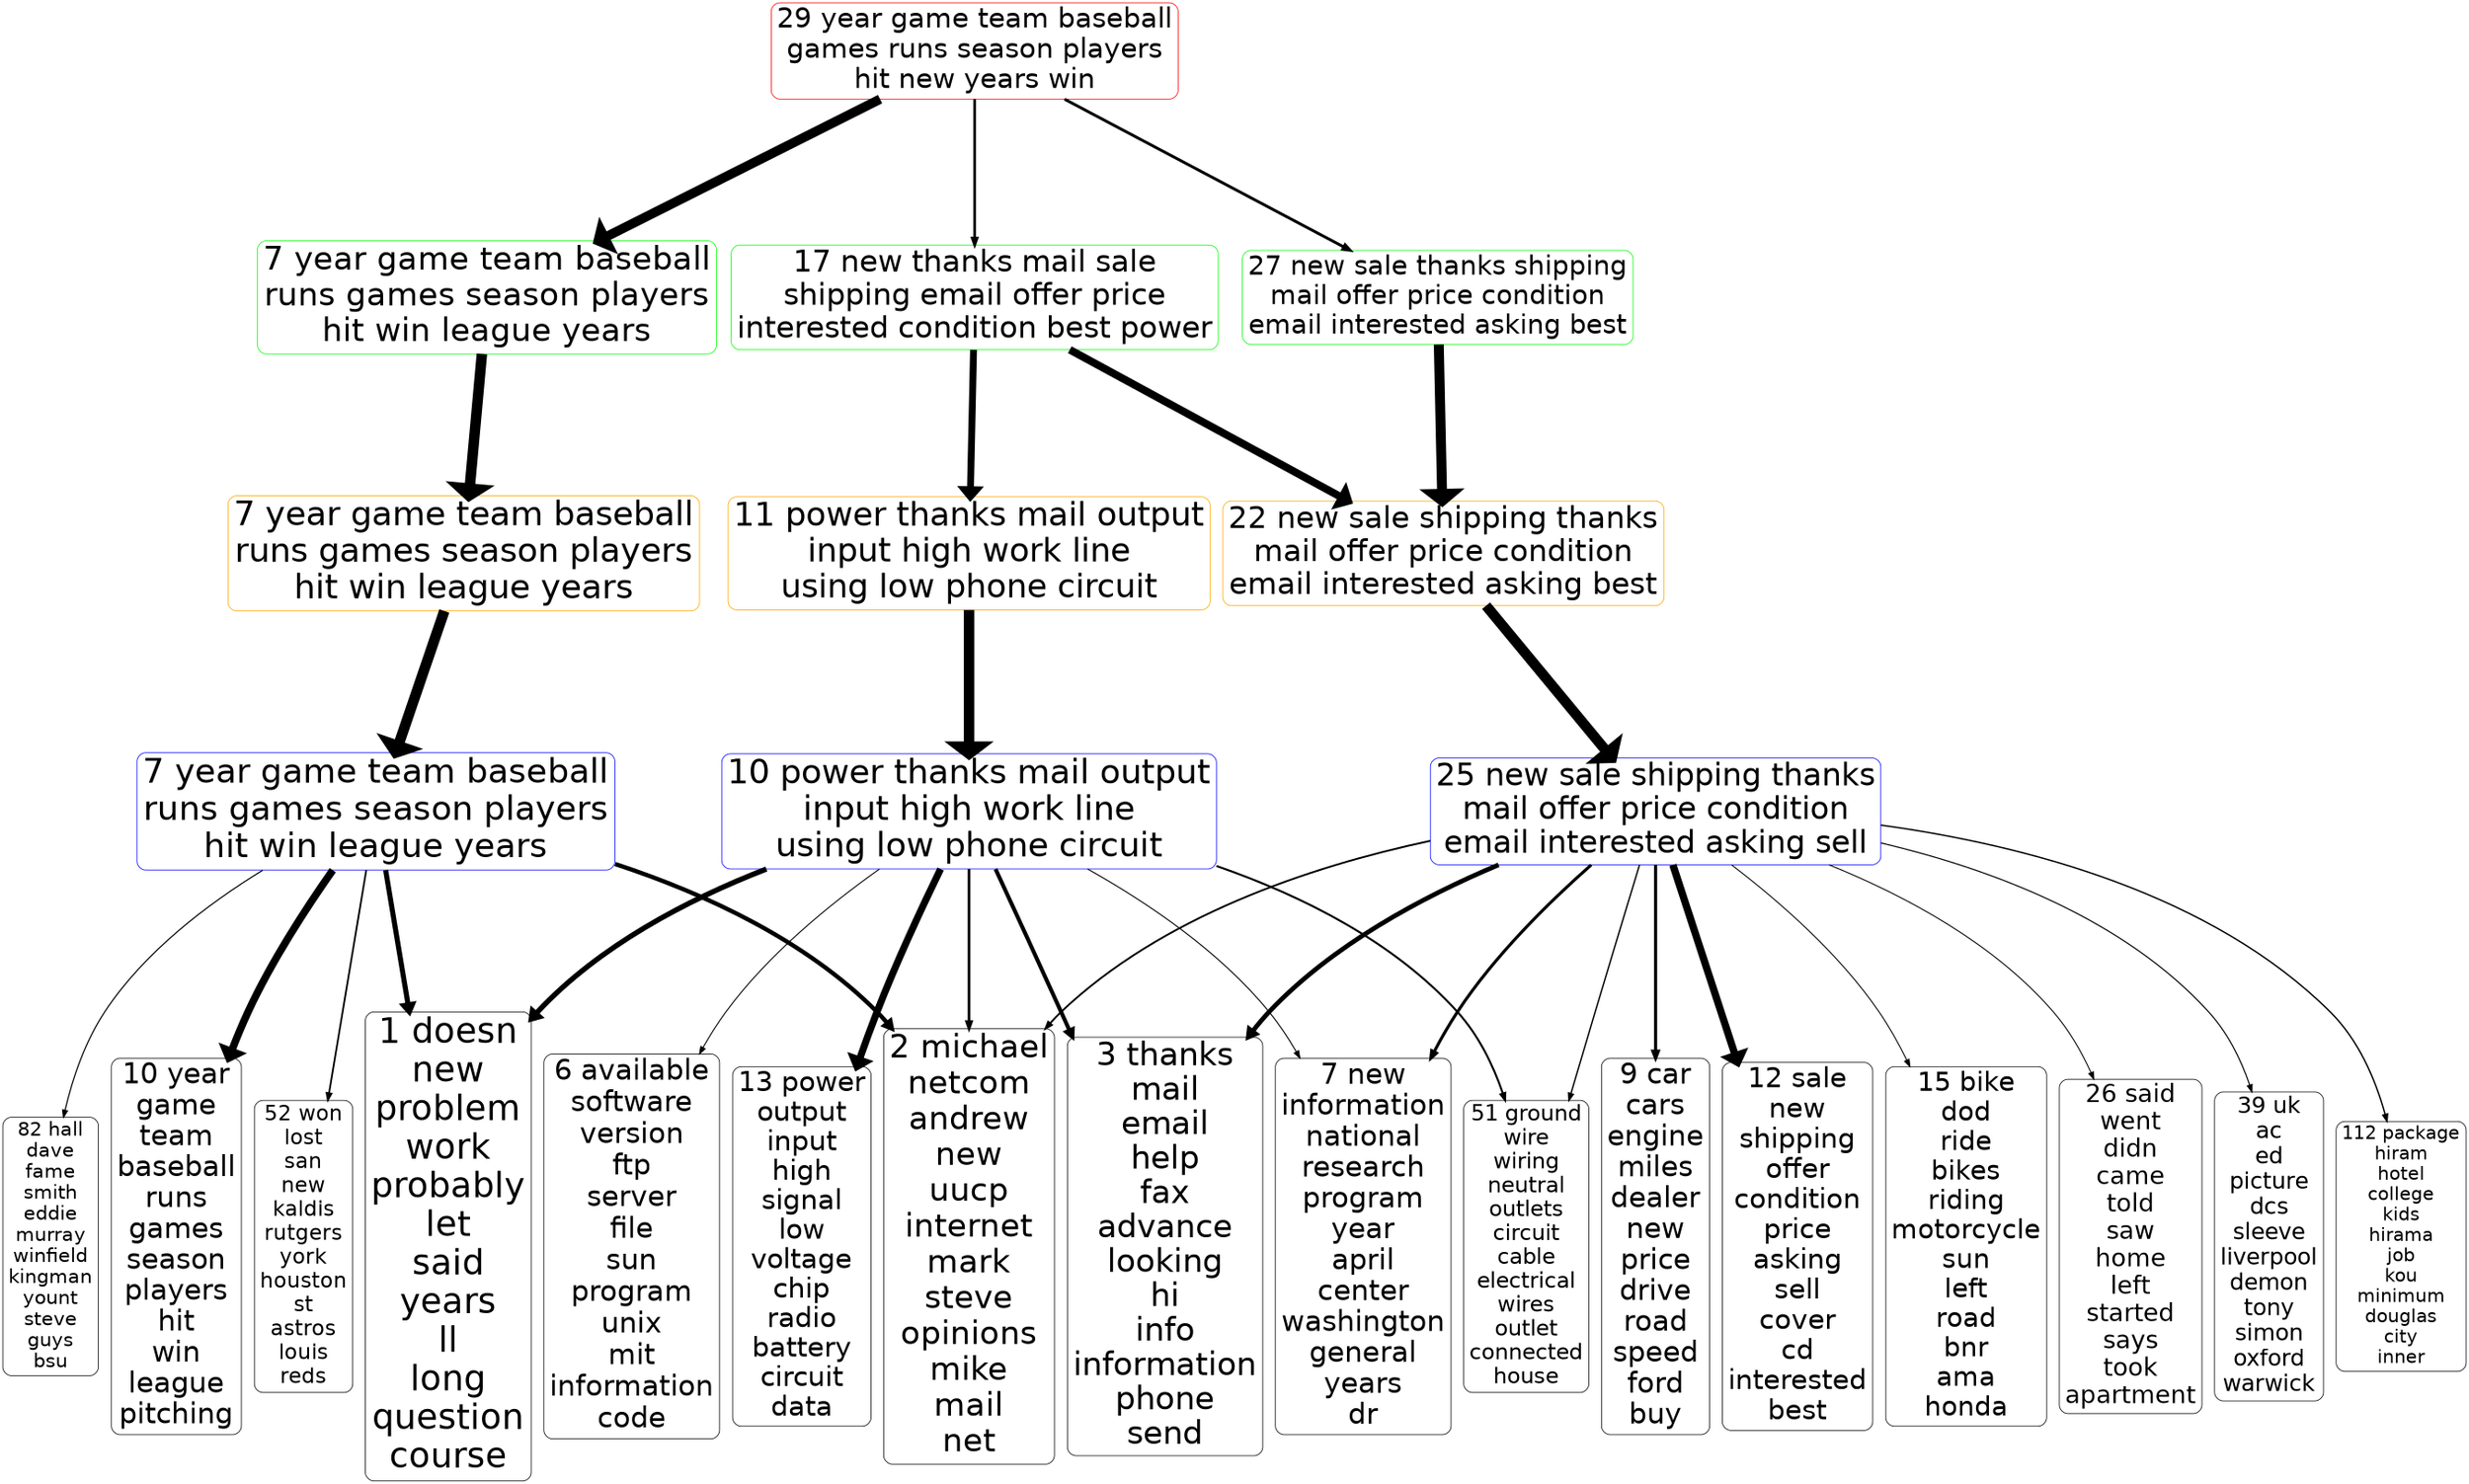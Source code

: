 digraph G {
size="18,18!";ranksep=4; ratio = auto; layers="1:2:3:4:5";
graph [fontname = "helvetica"];node [fontname = "helvetica"];edge [fontname = "helvetica"];ranksep=2.8;
"5_29" [ rank =5,fontsize =38.9451, shape=box, style="rounded", color=red, label="29 year game team baseball
games runs season players
hit new years win"]
"5_29" -> "4_7" [penwidth=13.3936,dir=forward]
"4_7" [rank =6,fontsize =46.0706, shape=box, style="rounded", color=green,label="7 year game team baseball
runs games season players
hit win league years"]
"5_29" -> "4_17" [penwidth=3.7269,dir=forward]
"4_17" [rank =6,fontsize =42.3335, shape=box, style="rounded", color=green,label="17 new thanks mail sale
shipping email offer price
interested condition best power"]
"5_29" -> "4_27" [penwidth=4.1043,dir=forward]
"4_27" [rank =6,fontsize =38.1314, shape=box, style="rounded", color=green,label="27 new sale thanks shipping
mail offer price condition
email interested asking best"]
"4_7" [ rank =4,fontsize =46.0706, shape=box, style="rounded", color=green, label="7 year game team baseball
runs games season players
hit win league years"]
"4_7" -> "3_7" [penwidth=14.9261,dir=forward]
"3_7" [rank =5,fontsize =47.5897, shape=box, style="rounded", color=orange,label="7 year game team baseball
runs games season players
hit win league years"]
"3_7" [ rank =3,fontsize =47.5897, shape=box, style="rounded", color=orange, label="7 year game team baseball
runs games season players
hit win league years"]
"3_7" -> "2_7" [penwidth=14.9393,dir=forward]
"2_7" [rank =4,fontsize =48.2896, shape=box, style="rounded", color=blue,label="7 year game team baseball
runs games season players
hit win league years"]
"2_7" [ rank =2,fontsize =48.2896, shape=box, style="rounded", color=blue, label="7 year game team baseball
runs games season players
hit win league years"]
"2_7" -> "1_1" [penwidth=7.2144,dir=forward]
"1_1" [rank =3,fontsize =50, shape=box, style="rounded", color=black,label="1 doesn
new
problem
work
probably
let
said
years
ll
long
question
course"]
"2_7" -> "1_2" [penwidth=6.153,dir=forward]
"1_2" [rank =3,fontsize =46.1741, shape=box, style="rounded", color=black,label="2 michael
netcom
andrew
new
uucp
internet
mark
steve
opinions
mike
mail
net"]
"2_7" -> "1_10" [penwidth=10.6512,dir=forward]
"1_10" [rank =3,fontsize =39.7848, shape=box, style="rounded", color=black,label="10 year
game
team
baseball
runs
games
season
players
hit
win
league
pitching"]
"2_7" -> "1_52" [penwidth=2.4878,dir=forward]
"1_52" [rank =3,fontsize =30.4967, shape=box, style="rounded", color=black,label="52 won
lost
san
new
kaldis
rutgers
york
houston
st
astros
louis
reds"]
"2_7" -> "1_82" [penwidth=1.5992,dir=forward]
"1_82" [rank =3,fontsize =27.5562, shape=box, style="rounded", color=black,label="82 hall
dave
fame
smith
eddie
murray
winfield
kingman
yount
steve
guys
bsu"]
"4_17" [ rank =4,fontsize =42.3335, shape=box, style="rounded", color=green, label="17 new thanks mail sale
shipping email offer price
interested condition best power"]
"4_17" -> "3_11" [penwidth=9.7498,dir=forward]
"3_11" [rank =5,fontsize =46.34, shape=box, style="rounded", color=orange,label="11 power thanks mail output
input high work line
using low phone circuit"]
"4_17" -> "3_22" [penwidth=10.9459,dir=forward]
"3_22" [rank =5,fontsize =43.1058, shape=box, style="rounded", color=orange,label="22 new sale shipping thanks
mail offer price condition
email interested asking best"]
"3_11" [ rank =3,fontsize =46.34, shape=box, style="rounded", color=orange, label="11 power thanks mail output
input high work line
using low phone circuit"]
"3_11" -> "2_10" [penwidth=14.9676,dir=forward]
"2_10" [rank =4,fontsize =47.5289, shape=box, style="rounded", color=blue,label="10 power thanks mail output
input high work line
using low phone circuit"]
"2_10" [ rank =2,fontsize =47.5289, shape=box, style="rounded", color=blue, label="10 power thanks mail output
input high work line
using low phone circuit"]
"2_10" -> "1_1" [penwidth=7.4733,dir=forward]
"1_1" [rank =3,fontsize =50, shape=box, style="rounded", color=black,label="1 doesn
new
problem
work
probably
let
said
years
ll
long
question
course"]
"2_10" -> "1_2" [penwidth=3.8111,dir=forward]
"1_2" [rank =3,fontsize =46.1741, shape=box, style="rounded", color=black,label="2 michael
netcom
andrew
new
uucp
internet
mark
steve
opinions
mike
mail
net"]
"2_10" -> "1_3" [penwidth=5.6776,dir=forward]
"1_3" [rank =3,fontsize =44.9965, shape=box, style="rounded", color=black,label="3 thanks
mail
email
help
fax
advance
looking
hi
info
information
phone
send"]
"2_10" -> "1_6" [penwidth=1.416,dir=forward]
"1_6" [rank =3,fontsize =40.6629, shape=box, style="rounded", color=black,label="6 available
software
version
ftp
server
file
sun
program
unix
mit
information
code"]
"2_10" -> "1_7" [penwidth=1.4515,dir=forward]
"1_7" [rank =3,fontsize =40.4508, shape=box, style="rounded", color=black,label="7 new
information
national
research
program
year
april
center
washington
general
years
dr"]
"2_10" -> "1_13" [penwidth=10.0266,dir=forward]
"1_13" [rank =3,fontsize =38.6139, shape=box, style="rounded", color=black,label="13 power
output
input
high
signal
low
voltage
chip
radio
battery
circuit
data"]
"2_10" -> "1_51" [penwidth=2.8542,dir=forward]
"1_51" [rank =3,fontsize =30.9828, shape=box, style="rounded", color=black,label="51 ground
wire
wiring
neutral
outlets
circuit
cable
electrical
wires
outlet
connected
house"]
"3_22" [ rank =3,fontsize =43.1058, shape=box, style="rounded", color=orange, label="22 new sale shipping thanks
mail offer price condition
email interested asking best"]
"3_22" -> "2_25" [penwidth=14.7368,dir=forward]
"2_25" [rank =4,fontsize =43.6507, shape=box, style="rounded", color=blue,label="25 new sale shipping thanks
mail offer price condition
email interested asking sell"]
"2_25" [ rank =2,fontsize =43.6507, shape=box, style="rounded", color=blue, label="25 new sale shipping thanks
mail offer price condition
email interested asking sell"]
"2_25" -> "1_2" [penwidth=2.6175,dir=forward]
"1_2" [rank =3,fontsize =46.1741, shape=box, style="rounded", color=black,label="2 michael
netcom
andrew
new
uucp
internet
mark
steve
opinions
mike
mail
net"]
"2_25" -> "1_3" [penwidth=6.6269,dir=forward]
"1_3" [rank =3,fontsize =44.9965, shape=box, style="rounded", color=black,label="3 thanks
mail
email
help
fax
advance
looking
hi
info
information
phone
send"]
"2_25" -> "1_7" [penwidth=4.3591,dir=forward]
"1_7" [rank =3,fontsize =40.4508, shape=box, style="rounded", color=black,label="7 new
information
national
research
program
year
april
center
washington
general
years
dr"]
"2_25" -> "1_9" [penwidth=4.4403,dir=forward]
"1_9" [rank =3,fontsize =40.0639, shape=box, style="rounded", color=black,label="9 car
cars
engine
miles
dealer
new
price
drive
road
speed
ford
buy"]
"2_25" -> "1_12" [penwidth=10.5016,dir=forward]
"1_12" [rank =3,fontsize =39.1159, shape=box, style="rounded", color=black,label="12 sale
new
shipping
offer
condition
price
asking
sell
cover
cd
interested
best"]
"2_25" -> "1_15" [penwidth=1.3965,dir=forward]
"1_15" [rank =3,fontsize =38.2102, shape=box, style="rounded", color=black,label="15 bike
dod
ride
bikes
riding
motorcycle
sun
left
road
bnr
ama
honda"]
"2_25" -> "1_26" [penwidth=1.3965,dir=forward]
"1_26" [rank =3,fontsize =35.2628, shape=box, style="rounded", color=black,label="26 said
went
didn
came
told
saw
home
left
started
says
took
apartment"]
"2_25" -> "1_39" [penwidth=1.5687,dir=forward]
"1_39" [rank =3,fontsize =32.2729, shape=box, style="rounded", color=black,label="39 uk
ac
ed
picture
dcs
sleeve
liverpool
demon
tony
simon
oxford
warwick"]
"2_25" -> "1_51" [penwidth=1.9724,dir=forward]
"1_51" [rank =3,fontsize =30.9828, shape=box, style="rounded", color=black,label="51 ground
wire
wiring
neutral
outlets
circuit
cable
electrical
wires
outlet
connected
house"]
"2_25" -> "1_112" [penwidth=1.9981,dir=forward]
"1_112" [rank =3,fontsize =26.2961, shape=box, style="rounded", color=black,label="112 package
hiram
hotel
college
kids
hirama
job
kou
minimum
douglas
city
inner"]
"4_27" [ rank =4,fontsize =38.1314, shape=box, style="rounded", color=green, label="27 new sale thanks shipping
mail offer price condition
email interested asking best"]
"4_27" -> "3_22" [penwidth=14.12,dir=forward]
"3_22" [rank =5,fontsize =43.1058, shape=box, style="rounded", color=orange,label="22 new sale shipping thanks
mail offer price condition
email interested asking best"]
"3_22" [ rank =3,fontsize =43.1058, shape=box, style="rounded", color=orange, label="22 new sale shipping thanks
mail offer price condition
email interested asking best"]
"2_25" [rank =4,fontsize =43.6507, shape=box, style="rounded", color=blue,label="25 new sale shipping thanks
mail offer price condition
email interested asking sell"]
"2_25" [ rank =2,fontsize =43.6507, shape=box, style="rounded", color=blue, label="25 new sale shipping thanks
mail offer price condition
email interested asking sell"]
"1_2" [rank =3,fontsize =46.1741, shape=box, style="rounded", color=black,label="2 michael
netcom
andrew
new
uucp
internet
mark
steve
opinions
mike
mail
net"]
"1_3" [rank =3,fontsize =44.9965, shape=box, style="rounded", color=black,label="3 thanks
mail
email
help
fax
advance
looking
hi
info
information
phone
send"]
"1_7" [rank =3,fontsize =40.4508, shape=box, style="rounded", color=black,label="7 new
information
national
research
program
year
april
center
washington
general
years
dr"]
"1_9" [rank =3,fontsize =40.0639, shape=box, style="rounded", color=black,label="9 car
cars
engine
miles
dealer
new
price
drive
road
speed
ford
buy"]
"1_12" [rank =3,fontsize =39.1159, shape=box, style="rounded", color=black,label="12 sale
new
shipping
offer
condition
price
asking
sell
cover
cd
interested
best"]
"1_15" [rank =3,fontsize =38.2102, shape=box, style="rounded", color=black,label="15 bike
dod
ride
bikes
riding
motorcycle
sun
left
road
bnr
ama
honda"]
"1_26" [rank =3,fontsize =35.2628, shape=box, style="rounded", color=black,label="26 said
went
didn
came
told
saw
home
left
started
says
took
apartment"]
"1_39" [rank =3,fontsize =32.2729, shape=box, style="rounded", color=black,label="39 uk
ac
ed
picture
dcs
sleeve
liverpool
demon
tony
simon
oxford
warwick"]
"1_51" [rank =3,fontsize =30.9828, shape=box, style="rounded", color=black,label="51 ground
wire
wiring
neutral
outlets
circuit
cable
electrical
wires
outlet
connected
house"]
"1_112" [rank =3,fontsize =26.2961, shape=box, style="rounded", color=black,label="112 package
hiram
hotel
college
kids
hirama
job
kou
minimum
douglas
city
inner"]
{rank=same; "1_1" "1_2" "1_10" "1_52" "1_82" "1_1" "1_2" "1_3" "1_6" "1_7" "1_13" "1_51" "1_2" "1_3" "1_7" "1_9" "1_12" "1_15" "1_26" "1_39" "1_51" "1_112" "1_2" "1_3" "1_7" "1_9" "1_12" "1_15" "1_26" "1_39" "1_51" "1_112"}{rank=same; "2_7" "2_7" "2_10" "2_10" "2_25" "2_25" "2_25" "2_25"}{rank=same; "3_7" "3_7" "3_11" "3_22" "3_11" "3_22" "3_22" "3_22"}{rank=same; "4_7" "4_17" "4_27" "4_7" "4_17" "4_27"}{rank=same; "5_29"}}